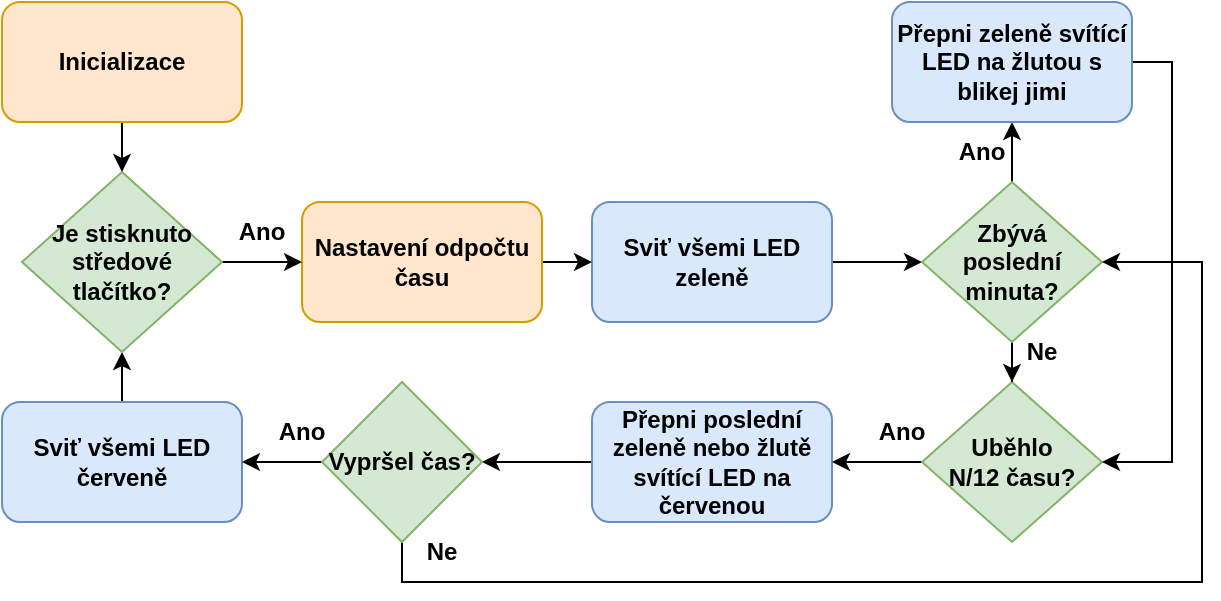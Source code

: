 <mxfile version="21.2.9" type="device">
  <diagram name="Stránka-1" id="eHexwdLHjNQ-IcHHVdi0">
    <mxGraphModel dx="2261" dy="749" grid="1" gridSize="10" guides="1" tooltips="1" connect="1" arrows="1" fold="1" page="1" pageScale="1" pageWidth="827" pageHeight="1169" math="0" shadow="0">
      <root>
        <mxCell id="0" />
        <mxCell id="1" parent="0" />
        <mxCell id="2NYI9WpJi9gs5jyqkTVr-46" style="edgeStyle=orthogonalEdgeStyle;rounded=0;orthogonalLoop=1;jettySize=auto;html=1;fontStyle=1" parent="1" source="2NYI9WpJi9gs5jyqkTVr-1" target="2NYI9WpJi9gs5jyqkTVr-4" edge="1">
          <mxGeometry relative="1" as="geometry" />
        </mxCell>
        <mxCell id="2NYI9WpJi9gs5jyqkTVr-1" value="Sviť všemi LED zeleně" style="rounded=1;whiteSpace=wrap;html=1;fillColor=#dae8fc;strokeColor=#6c8ebf;fontStyle=1" parent="1" vertex="1">
          <mxGeometry x="215" y="200" width="120" height="60" as="geometry" />
        </mxCell>
        <mxCell id="2NYI9WpJi9gs5jyqkTVr-52" style="edgeStyle=orthogonalEdgeStyle;rounded=0;orthogonalLoop=1;jettySize=auto;html=1;entryX=1;entryY=0.5;entryDx=0;entryDy=0;fontStyle=1" parent="1" source="2NYI9WpJi9gs5jyqkTVr-2" target="2NYI9WpJi9gs5jyqkTVr-24" edge="1">
          <mxGeometry relative="1" as="geometry" />
        </mxCell>
        <mxCell id="2NYI9WpJi9gs5jyqkTVr-2" value="Přepni poslední zeleně nebo žlutě svítící LED na červenou" style="rounded=1;whiteSpace=wrap;html=1;fillColor=#dae8fc;strokeColor=#6c8ebf;fontStyle=1" parent="1" vertex="1">
          <mxGeometry x="215" y="300" width="120" height="60" as="geometry" />
        </mxCell>
        <mxCell id="2NYI9WpJi9gs5jyqkTVr-51" style="edgeStyle=orthogonalEdgeStyle;rounded=0;orthogonalLoop=1;jettySize=auto;html=1;entryX=1;entryY=0.5;entryDx=0;entryDy=0;fontStyle=1" parent="1" source="2NYI9WpJi9gs5jyqkTVr-3" target="2NYI9WpJi9gs5jyqkTVr-2" edge="1">
          <mxGeometry relative="1" as="geometry" />
        </mxCell>
        <mxCell id="2NYI9WpJi9gs5jyqkTVr-3" value="&lt;div&gt;Uběhlo &lt;br&gt;&lt;/div&gt;&lt;div&gt;N/12 času?&lt;/div&gt;" style="rhombus;whiteSpace=wrap;html=1;fillColor=#d5e8d4;strokeColor=#82b366;fontStyle=1" parent="1" vertex="1">
          <mxGeometry x="380" y="290" width="90" height="80" as="geometry" />
        </mxCell>
        <mxCell id="2NYI9WpJi9gs5jyqkTVr-47" style="edgeStyle=orthogonalEdgeStyle;rounded=0;orthogonalLoop=1;jettySize=auto;html=1;entryX=0.5;entryY=1;entryDx=0;entryDy=0;fontStyle=1" parent="1" source="2NYI9WpJi9gs5jyqkTVr-4" target="2NYI9WpJi9gs5jyqkTVr-38" edge="1">
          <mxGeometry relative="1" as="geometry" />
        </mxCell>
        <mxCell id="2NYI9WpJi9gs5jyqkTVr-50" style="edgeStyle=orthogonalEdgeStyle;rounded=0;orthogonalLoop=1;jettySize=auto;html=1;entryX=0.5;entryY=0;entryDx=0;entryDy=0;fontStyle=1" parent="1" source="2NYI9WpJi9gs5jyqkTVr-4" target="2NYI9WpJi9gs5jyqkTVr-3" edge="1">
          <mxGeometry relative="1" as="geometry" />
        </mxCell>
        <mxCell id="2NYI9WpJi9gs5jyqkTVr-4" value="&lt;div&gt;Zbývá &lt;br&gt;&lt;/div&gt;&lt;div&gt;poslední minuta?&lt;/div&gt;" style="rhombus;whiteSpace=wrap;html=1;fillColor=#d5e8d4;strokeColor=#82b366;fontStyle=1" parent="1" vertex="1">
          <mxGeometry x="380" y="190" width="90" height="80" as="geometry" />
        </mxCell>
        <mxCell id="2NYI9WpJi9gs5jyqkTVr-17" style="edgeStyle=orthogonalEdgeStyle;rounded=0;orthogonalLoop=1;jettySize=auto;html=1;fontStyle=1" parent="1" source="2NYI9WpJi9gs5jyqkTVr-5" target="2NYI9WpJi9gs5jyqkTVr-1" edge="1">
          <mxGeometry relative="1" as="geometry" />
        </mxCell>
        <mxCell id="2NYI9WpJi9gs5jyqkTVr-5" value="Nastavení odpočtu času" style="rounded=1;whiteSpace=wrap;html=1;fillColor=#ffe6cc;strokeColor=#d79b00;fontStyle=1" parent="1" vertex="1">
          <mxGeometry x="70" y="200" width="120" height="60" as="geometry" />
        </mxCell>
        <mxCell id="2NYI9WpJi9gs5jyqkTVr-6" value="Ano" style="text;html=1;strokeColor=none;fillColor=none;align=center;verticalAlign=middle;whiteSpace=wrap;rounded=0;fontStyle=1" parent="1" vertex="1">
          <mxGeometry x="40" y="300" width="60" height="30" as="geometry" />
        </mxCell>
        <mxCell id="2NYI9WpJi9gs5jyqkTVr-7" value="&lt;div&gt;Ne&lt;/div&gt;" style="text;html=1;strokeColor=none;fillColor=none;align=center;verticalAlign=middle;whiteSpace=wrap;rounded=0;fontStyle=1" parent="1" vertex="1">
          <mxGeometry x="110" y="360" width="60" height="30" as="geometry" />
        </mxCell>
        <mxCell id="2NYI9WpJi9gs5jyqkTVr-9" value="Ano" style="text;html=1;strokeColor=none;fillColor=none;align=center;verticalAlign=middle;whiteSpace=wrap;rounded=0;fontStyle=1" parent="1" vertex="1">
          <mxGeometry x="340" y="300" width="60" height="30" as="geometry" />
        </mxCell>
        <mxCell id="2NYI9WpJi9gs5jyqkTVr-55" style="edgeStyle=orthogonalEdgeStyle;rounded=0;orthogonalLoop=1;jettySize=auto;html=1;entryX=0.5;entryY=1;entryDx=0;entryDy=0;fontStyle=1" parent="1" source="2NYI9WpJi9gs5jyqkTVr-10" target="2NYI9WpJi9gs5jyqkTVr-39" edge="1">
          <mxGeometry relative="1" as="geometry" />
        </mxCell>
        <mxCell id="2NYI9WpJi9gs5jyqkTVr-10" value="Sviť všemi LED červeně" style="rounded=1;whiteSpace=wrap;html=1;fillColor=#dae8fc;strokeColor=#6c8ebf;fontStyle=1" parent="1" vertex="1">
          <mxGeometry x="-80" y="300" width="120" height="60" as="geometry" />
        </mxCell>
        <mxCell id="2NYI9WpJi9gs5jyqkTVr-22" value="Ano" style="text;html=1;strokeColor=none;fillColor=none;align=center;verticalAlign=middle;whiteSpace=wrap;rounded=0;fontStyle=1" parent="1" vertex="1">
          <mxGeometry x="380" y="160" width="60" height="30" as="geometry" />
        </mxCell>
        <mxCell id="2NYI9WpJi9gs5jyqkTVr-54" style="edgeStyle=orthogonalEdgeStyle;rounded=0;orthogonalLoop=1;jettySize=auto;html=1;fontStyle=1" parent="1" source="2NYI9WpJi9gs5jyqkTVr-24" target="2NYI9WpJi9gs5jyqkTVr-10" edge="1">
          <mxGeometry relative="1" as="geometry" />
        </mxCell>
        <mxCell id="2NYI9WpJi9gs5jyqkTVr-57" style="edgeStyle=orthogonalEdgeStyle;rounded=0;orthogonalLoop=1;jettySize=auto;html=1;entryX=1;entryY=0.5;entryDx=0;entryDy=0;fontStyle=1" parent="1" source="2NYI9WpJi9gs5jyqkTVr-24" target="2NYI9WpJi9gs5jyqkTVr-4" edge="1">
          <mxGeometry relative="1" as="geometry">
            <Array as="points">
              <mxPoint x="120" y="390" />
              <mxPoint x="520" y="390" />
              <mxPoint x="520" y="230" />
            </Array>
          </mxGeometry>
        </mxCell>
        <mxCell id="2NYI9WpJi9gs5jyqkTVr-24" value="Vypršel čas?" style="rhombus;whiteSpace=wrap;html=1;fillColor=#d5e8d4;strokeColor=#82b366;fontStyle=1" parent="1" vertex="1">
          <mxGeometry x="80" y="290" width="80" height="80" as="geometry" />
        </mxCell>
        <mxCell id="2NYI9WpJi9gs5jyqkTVr-34" value="&lt;div&gt;Ne&lt;/div&gt;" style="text;html=1;strokeColor=none;fillColor=none;align=center;verticalAlign=middle;whiteSpace=wrap;rounded=0;fontStyle=1" parent="1" vertex="1">
          <mxGeometry x="410" y="260" width="60" height="30" as="geometry" />
        </mxCell>
        <mxCell id="2NYI9WpJi9gs5jyqkTVr-56" style="edgeStyle=orthogonalEdgeStyle;rounded=0;orthogonalLoop=1;jettySize=auto;html=1;entryX=1;entryY=0.5;entryDx=0;entryDy=0;fontStyle=1" parent="1" source="2NYI9WpJi9gs5jyqkTVr-38" target="2NYI9WpJi9gs5jyqkTVr-3" edge="1">
          <mxGeometry relative="1" as="geometry">
            <Array as="points">
              <mxPoint x="505" y="130" />
              <mxPoint x="505" y="330" />
            </Array>
          </mxGeometry>
        </mxCell>
        <mxCell id="2NYI9WpJi9gs5jyqkTVr-38" value="Přepni zeleně svítící LED na žlutou s blikej jimi" style="rounded=1;whiteSpace=wrap;html=1;fillColor=#dae8fc;strokeColor=#6c8ebf;fontStyle=1" parent="1" vertex="1">
          <mxGeometry x="365" y="100" width="120" height="60" as="geometry" />
        </mxCell>
        <mxCell id="2NYI9WpJi9gs5jyqkTVr-43" style="edgeStyle=orthogonalEdgeStyle;rounded=0;orthogonalLoop=1;jettySize=auto;html=1;entryX=0;entryY=0.5;entryDx=0;entryDy=0;fontStyle=1" parent="1" source="2NYI9WpJi9gs5jyqkTVr-39" target="2NYI9WpJi9gs5jyqkTVr-5" edge="1">
          <mxGeometry relative="1" as="geometry">
            <Array as="points" />
          </mxGeometry>
        </mxCell>
        <mxCell id="2NYI9WpJi9gs5jyqkTVr-39" value="&lt;div&gt;Je stisknuto středové&lt;/div&gt;&lt;div&gt;tlačítko?&lt;/div&gt;" style="rhombus;whiteSpace=wrap;html=1;fillColor=#d5e8d4;strokeColor=#82b366;fontStyle=1" parent="1" vertex="1">
          <mxGeometry x="-70" y="185" width="100" height="90" as="geometry" />
        </mxCell>
        <mxCell id="2NYI9WpJi9gs5jyqkTVr-40" value="Ano" style="text;html=1;strokeColor=none;fillColor=none;align=center;verticalAlign=middle;whiteSpace=wrap;rounded=0;fontStyle=1" parent="1" vertex="1">
          <mxGeometry x="20" y="200" width="60" height="30" as="geometry" />
        </mxCell>
        <mxCell id="2NYI9WpJi9gs5jyqkTVr-49" style="edgeStyle=orthogonalEdgeStyle;rounded=0;orthogonalLoop=1;jettySize=auto;html=1;entryX=0.5;entryY=0;entryDx=0;entryDy=0;fontStyle=1" parent="1" source="2NYI9WpJi9gs5jyqkTVr-48" target="2NYI9WpJi9gs5jyqkTVr-39" edge="1">
          <mxGeometry relative="1" as="geometry" />
        </mxCell>
        <mxCell id="2NYI9WpJi9gs5jyqkTVr-48" value="Inicializace" style="rounded=1;whiteSpace=wrap;html=1;fillColor=#ffe6cc;strokeColor=#d79b00;fontStyle=1" parent="1" vertex="1">
          <mxGeometry x="-80" y="100" width="120" height="60" as="geometry" />
        </mxCell>
      </root>
    </mxGraphModel>
  </diagram>
</mxfile>
